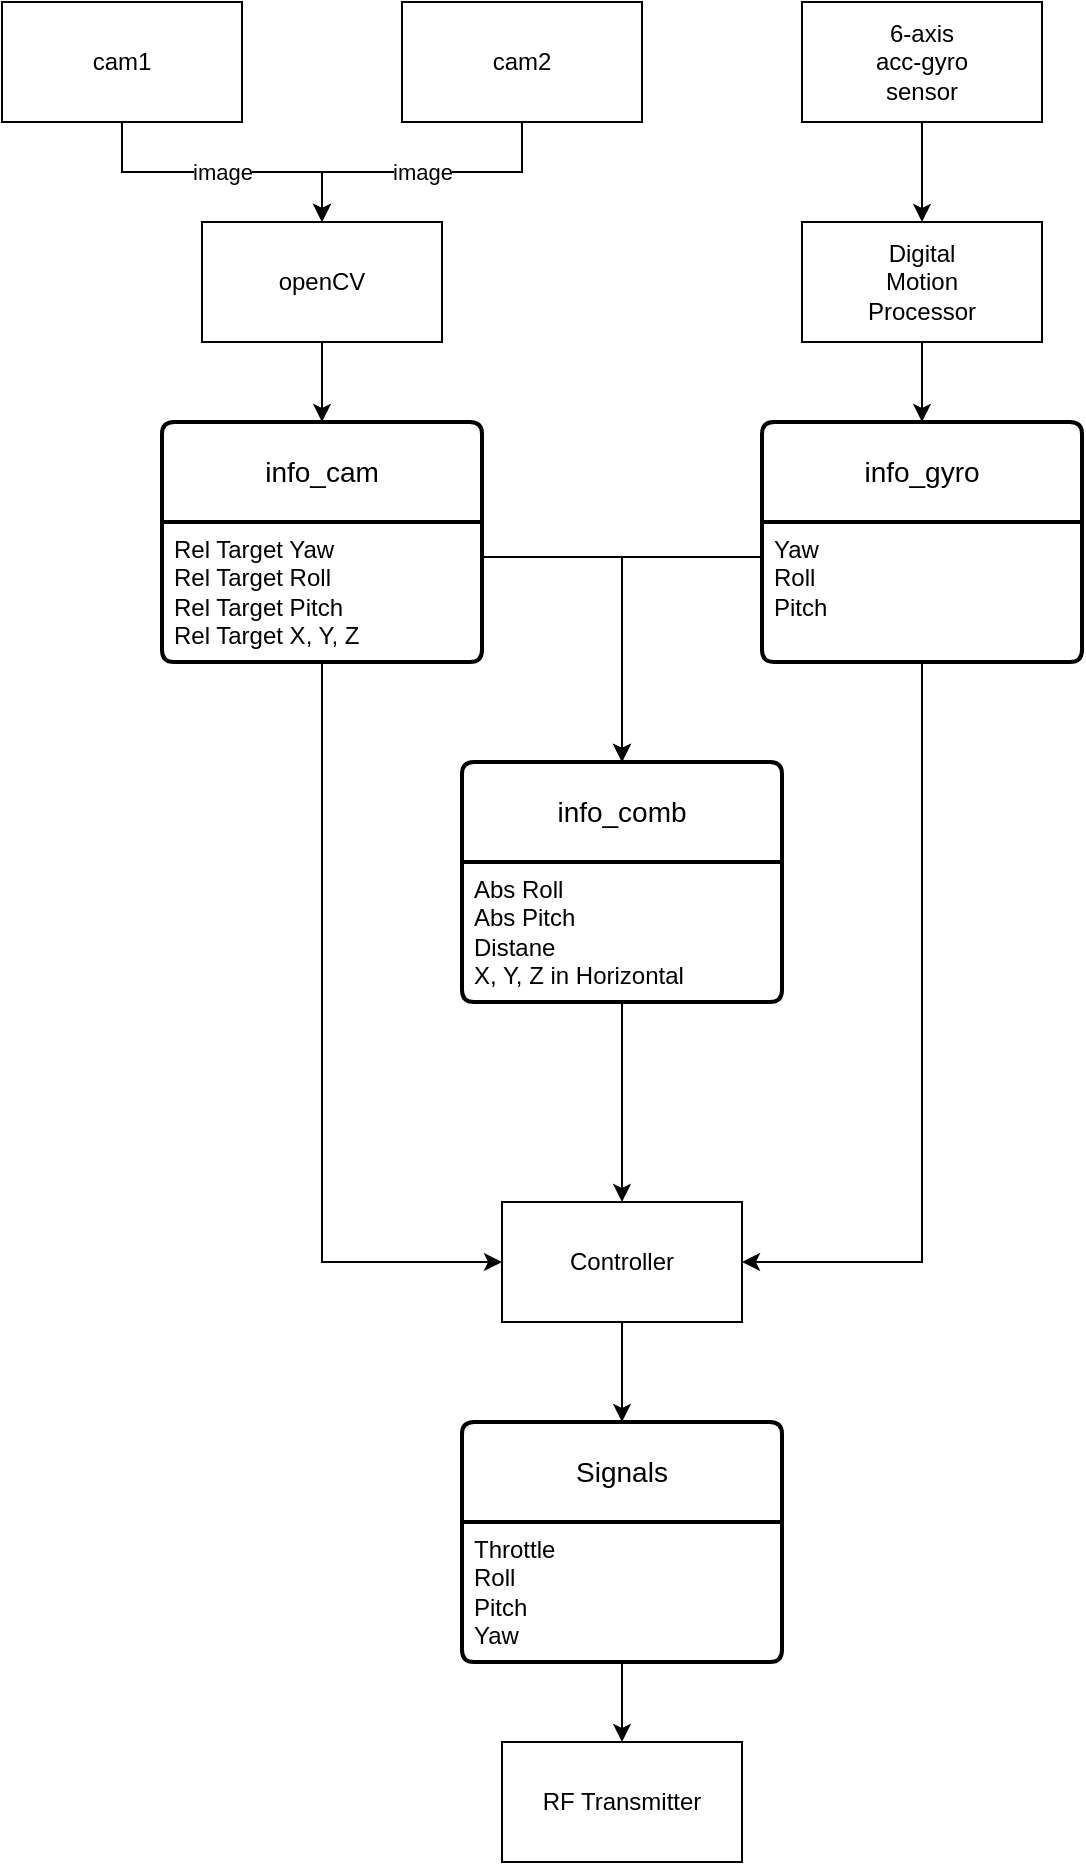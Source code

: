 <mxfile version="21.2.8" type="device">
  <diagram name="페이지-1" id="qdvttQF-JMNNIV03gGV9">
    <mxGraphModel dx="954" dy="674" grid="1" gridSize="10" guides="1" tooltips="1" connect="1" arrows="1" fold="1" page="1" pageScale="1" pageWidth="827" pageHeight="1169" math="0" shadow="0">
      <root>
        <mxCell id="0" />
        <mxCell id="1" parent="0" />
        <mxCell id="nFj98c4Tj1_9NBn33qxE-26" value="image" style="edgeStyle=orthogonalEdgeStyle;rounded=0;orthogonalLoop=1;jettySize=auto;html=1;entryX=0.5;entryY=0;entryDx=0;entryDy=0;" parent="1" source="nFj98c4Tj1_9NBn33qxE-23" target="nFj98c4Tj1_9NBn33qxE-25" edge="1">
          <mxGeometry relative="1" as="geometry" />
        </mxCell>
        <mxCell id="nFj98c4Tj1_9NBn33qxE-23" value="cam1" style="rounded=0;whiteSpace=wrap;html=1;" parent="1" vertex="1">
          <mxGeometry x="80" y="40" width="120" height="60" as="geometry" />
        </mxCell>
        <mxCell id="nFj98c4Tj1_9NBn33qxE-27" value="image" style="edgeStyle=orthogonalEdgeStyle;rounded=0;orthogonalLoop=1;jettySize=auto;html=1;" parent="1" source="nFj98c4Tj1_9NBn33qxE-24" target="nFj98c4Tj1_9NBn33qxE-25" edge="1">
          <mxGeometry relative="1" as="geometry" />
        </mxCell>
        <mxCell id="nFj98c4Tj1_9NBn33qxE-24" value="cam2" style="rounded=0;whiteSpace=wrap;html=1;" parent="1" vertex="1">
          <mxGeometry x="280" y="40" width="120" height="60" as="geometry" />
        </mxCell>
        <mxCell id="nFj98c4Tj1_9NBn33qxE-43" style="edgeStyle=orthogonalEdgeStyle;rounded=0;orthogonalLoop=1;jettySize=auto;html=1;entryX=0.5;entryY=0;entryDx=0;entryDy=0;" parent="1" source="nFj98c4Tj1_9NBn33qxE-25" edge="1">
          <mxGeometry relative="1" as="geometry">
            <mxPoint x="240" y="250" as="targetPoint" />
          </mxGeometry>
        </mxCell>
        <mxCell id="nFj98c4Tj1_9NBn33qxE-25" value="openCV" style="rounded=0;whiteSpace=wrap;html=1;" parent="1" vertex="1">
          <mxGeometry x="180" y="150" width="120" height="60" as="geometry" />
        </mxCell>
        <mxCell id="nFj98c4Tj1_9NBn33qxE-32" style="edgeStyle=orthogonalEdgeStyle;rounded=0;orthogonalLoop=1;jettySize=auto;html=1;entryX=0.5;entryY=0;entryDx=0;entryDy=0;" parent="1" source="nFj98c4Tj1_9NBn33qxE-29" target="nFj98c4Tj1_9NBn33qxE-31" edge="1">
          <mxGeometry relative="1" as="geometry" />
        </mxCell>
        <mxCell id="nFj98c4Tj1_9NBn33qxE-29" value="6-axis&lt;br&gt;acc-gyro&lt;br&gt;sensor" style="rounded=0;whiteSpace=wrap;html=1;" parent="1" vertex="1">
          <mxGeometry x="480" y="40" width="120" height="60" as="geometry" />
        </mxCell>
        <mxCell id="nFj98c4Tj1_9NBn33qxE-48" style="edgeStyle=orthogonalEdgeStyle;rounded=0;orthogonalLoop=1;jettySize=auto;html=1;" parent="1" source="nFj98c4Tj1_9NBn33qxE-31" target="nFj98c4Tj1_9NBn33qxE-46" edge="1">
          <mxGeometry relative="1" as="geometry" />
        </mxCell>
        <mxCell id="nFj98c4Tj1_9NBn33qxE-31" value="Digital&lt;br&gt;Motion&lt;br&gt;Processor" style="rounded=0;whiteSpace=wrap;html=1;" parent="1" vertex="1">
          <mxGeometry x="480" y="150" width="120" height="60" as="geometry" />
        </mxCell>
        <mxCell id="nFj98c4Tj1_9NBn33qxE-44" value="info_cam" style="swimlane;childLayout=stackLayout;horizontal=1;startSize=50;horizontalStack=0;rounded=1;fontSize=14;fontStyle=0;strokeWidth=2;resizeParent=0;resizeLast=1;shadow=0;dashed=0;align=center;arcSize=4;whiteSpace=wrap;html=1;" parent="1" vertex="1">
          <mxGeometry x="160" y="250" width="160" height="120" as="geometry" />
        </mxCell>
        <mxCell id="nFj98c4Tj1_9NBn33qxE-45" value="Rel Target Yaw&lt;br&gt;Rel Target Roll&lt;br&gt;Rel Target Pitch&lt;br&gt;Rel Target X, Y, Z" style="align=left;strokeColor=none;fillColor=none;spacingLeft=4;fontSize=12;verticalAlign=top;resizable=0;rotatable=0;part=1;html=1;" parent="nFj98c4Tj1_9NBn33qxE-44" vertex="1">
          <mxGeometry y="50" width="160" height="70" as="geometry" />
        </mxCell>
        <mxCell id="nFj98c4Tj1_9NBn33qxE-46" value="info_gyro" style="swimlane;childLayout=stackLayout;horizontal=1;startSize=50;horizontalStack=0;rounded=1;fontSize=14;fontStyle=0;strokeWidth=2;resizeParent=0;resizeLast=1;shadow=0;dashed=0;align=center;arcSize=4;whiteSpace=wrap;html=1;" parent="1" vertex="1">
          <mxGeometry x="460" y="250" width="160" height="120" as="geometry" />
        </mxCell>
        <mxCell id="nFj98c4Tj1_9NBn33qxE-47" value="Yaw&lt;br&gt;Roll&lt;br&gt;Pitch" style="align=left;strokeColor=none;fillColor=none;spacingLeft=4;fontSize=12;verticalAlign=top;resizable=0;rotatable=0;part=1;html=1;" parent="nFj98c4Tj1_9NBn33qxE-46" vertex="1">
          <mxGeometry y="50" width="160" height="70" as="geometry" />
        </mxCell>
        <mxCell id="nFj98c4Tj1_9NBn33qxE-59" value="info_comb" style="swimlane;childLayout=stackLayout;horizontal=1;startSize=50;horizontalStack=0;rounded=1;fontSize=14;fontStyle=0;strokeWidth=2;resizeParent=0;resizeLast=1;shadow=0;dashed=0;align=center;arcSize=4;whiteSpace=wrap;html=1;" parent="1" vertex="1">
          <mxGeometry x="310" y="420" width="160" height="120" as="geometry" />
        </mxCell>
        <mxCell id="nFj98c4Tj1_9NBn33qxE-60" value="Abs Roll&lt;br&gt;Abs Pitch&lt;br&gt;Distane&lt;br&gt;X, Y, Z in Horizontal" style="align=left;strokeColor=none;fillColor=none;spacingLeft=4;fontSize=12;verticalAlign=top;resizable=0;rotatable=0;part=1;html=1;" parent="nFj98c4Tj1_9NBn33qxE-59" vertex="1">
          <mxGeometry y="50" width="160" height="70" as="geometry" />
        </mxCell>
        <mxCell id="nFj98c4Tj1_9NBn33qxE-61" style="edgeStyle=orthogonalEdgeStyle;rounded=0;orthogonalLoop=1;jettySize=auto;html=1;exitX=1;exitY=0.25;exitDx=0;exitDy=0;entryX=0.5;entryY=0;entryDx=0;entryDy=0;" parent="1" source="nFj98c4Tj1_9NBn33qxE-45" target="nFj98c4Tj1_9NBn33qxE-59" edge="1">
          <mxGeometry relative="1" as="geometry" />
        </mxCell>
        <mxCell id="nFj98c4Tj1_9NBn33qxE-62" style="edgeStyle=orthogonalEdgeStyle;rounded=0;orthogonalLoop=1;jettySize=auto;html=1;exitX=0;exitY=0.25;exitDx=0;exitDy=0;" parent="1" source="nFj98c4Tj1_9NBn33qxE-47" target="nFj98c4Tj1_9NBn33qxE-59" edge="1">
          <mxGeometry relative="1" as="geometry" />
        </mxCell>
        <mxCell id="nFj98c4Tj1_9NBn33qxE-72" style="edgeStyle=orthogonalEdgeStyle;rounded=0;orthogonalLoop=1;jettySize=auto;html=1;exitX=0.5;exitY=1;exitDx=0;exitDy=0;entryX=0.5;entryY=0;entryDx=0;entryDy=0;" parent="1" source="nFj98c4Tj1_9NBn33qxE-63" target="nFj98c4Tj1_9NBn33qxE-69" edge="1">
          <mxGeometry relative="1" as="geometry" />
        </mxCell>
        <mxCell id="nFj98c4Tj1_9NBn33qxE-63" value="Controller" style="rounded=0;whiteSpace=wrap;html=1;" parent="1" vertex="1">
          <mxGeometry x="330" y="640" width="120" height="60" as="geometry" />
        </mxCell>
        <mxCell id="nFj98c4Tj1_9NBn33qxE-64" style="edgeStyle=orthogonalEdgeStyle;rounded=0;orthogonalLoop=1;jettySize=auto;html=1;exitX=0.5;exitY=1;exitDx=0;exitDy=0;entryX=0;entryY=0.5;entryDx=0;entryDy=0;" parent="1" source="nFj98c4Tj1_9NBn33qxE-45" target="nFj98c4Tj1_9NBn33qxE-63" edge="1">
          <mxGeometry relative="1" as="geometry" />
        </mxCell>
        <mxCell id="nFj98c4Tj1_9NBn33qxE-65" style="edgeStyle=orthogonalEdgeStyle;rounded=0;orthogonalLoop=1;jettySize=auto;html=1;exitX=0.5;exitY=1;exitDx=0;exitDy=0;entryX=0.5;entryY=0;entryDx=0;entryDy=0;" parent="1" source="nFj98c4Tj1_9NBn33qxE-60" target="nFj98c4Tj1_9NBn33qxE-63" edge="1">
          <mxGeometry relative="1" as="geometry" />
        </mxCell>
        <mxCell id="nFj98c4Tj1_9NBn33qxE-66" style="edgeStyle=orthogonalEdgeStyle;rounded=0;orthogonalLoop=1;jettySize=auto;html=1;exitX=0.5;exitY=1;exitDx=0;exitDy=0;entryX=1;entryY=0.5;entryDx=0;entryDy=0;" parent="1" source="nFj98c4Tj1_9NBn33qxE-47" target="nFj98c4Tj1_9NBn33qxE-63" edge="1">
          <mxGeometry relative="1" as="geometry" />
        </mxCell>
        <mxCell id="nFj98c4Tj1_9NBn33qxE-69" value="Signals" style="swimlane;childLayout=stackLayout;horizontal=1;startSize=50;horizontalStack=0;rounded=1;fontSize=14;fontStyle=0;strokeWidth=2;resizeParent=0;resizeLast=1;shadow=0;dashed=0;align=center;arcSize=4;whiteSpace=wrap;html=1;" parent="1" vertex="1">
          <mxGeometry x="310" y="750" width="160" height="120" as="geometry" />
        </mxCell>
        <mxCell id="nFj98c4Tj1_9NBn33qxE-70" value="Throttle&lt;br&gt;Roll&lt;br&gt;Pitch&lt;br&gt;Yaw" style="align=left;strokeColor=none;fillColor=none;spacingLeft=4;fontSize=12;verticalAlign=top;resizable=0;rotatable=0;part=1;html=1;" parent="nFj98c4Tj1_9NBn33qxE-69" vertex="1">
          <mxGeometry y="50" width="160" height="70" as="geometry" />
        </mxCell>
        <mxCell id="nFj98c4Tj1_9NBn33qxE-73" value="RF Transmitter" style="rounded=0;whiteSpace=wrap;html=1;" parent="1" vertex="1">
          <mxGeometry x="330" y="910" width="120" height="60" as="geometry" />
        </mxCell>
        <mxCell id="nFj98c4Tj1_9NBn33qxE-74" style="edgeStyle=orthogonalEdgeStyle;rounded=0;orthogonalLoop=1;jettySize=auto;html=1;exitX=0.5;exitY=1;exitDx=0;exitDy=0;entryX=0.5;entryY=0;entryDx=0;entryDy=0;" parent="1" source="nFj98c4Tj1_9NBn33qxE-70" target="nFj98c4Tj1_9NBn33qxE-73" edge="1">
          <mxGeometry relative="1" as="geometry" />
        </mxCell>
      </root>
    </mxGraphModel>
  </diagram>
</mxfile>
